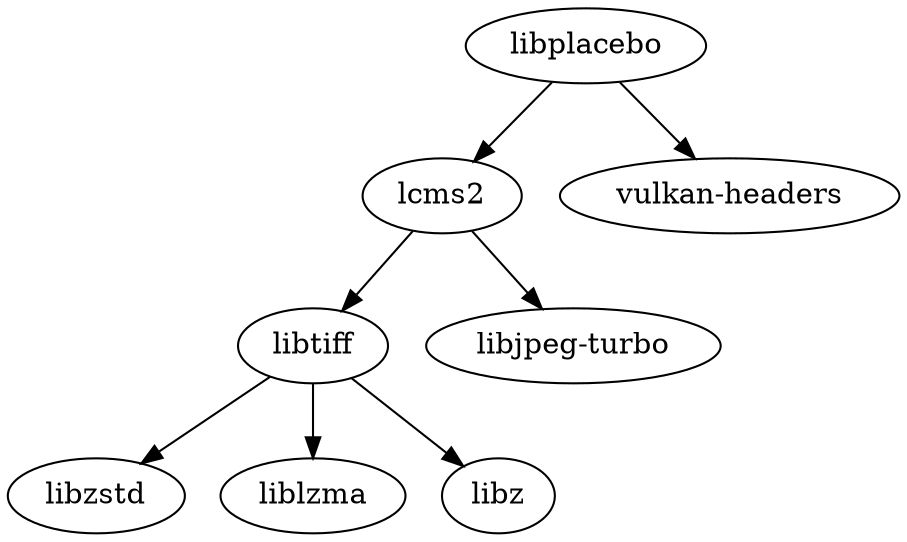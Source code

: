 digraph G {
    "libplacebo" -> { "lcms2" "vulkan-headers" }
    "lcms2" -> { "libtiff" "libjpeg-turbo" }
    "libtiff" -> { "libzstd" "liblzma" "libz" }
}
